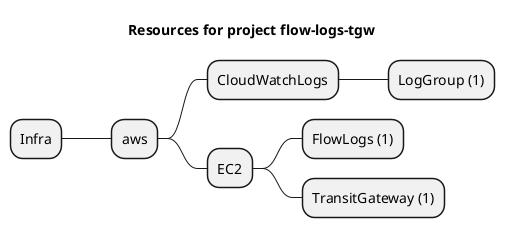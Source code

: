 @startmindmap
title Resources for project flow-logs-tgw
skinparam monochrome true
+ Infra
++ aws
+++ CloudWatchLogs
++++ LogGroup (1)
+++ EC2
++++ FlowLogs (1)
++++ TransitGateway (1)
@endmindmap
